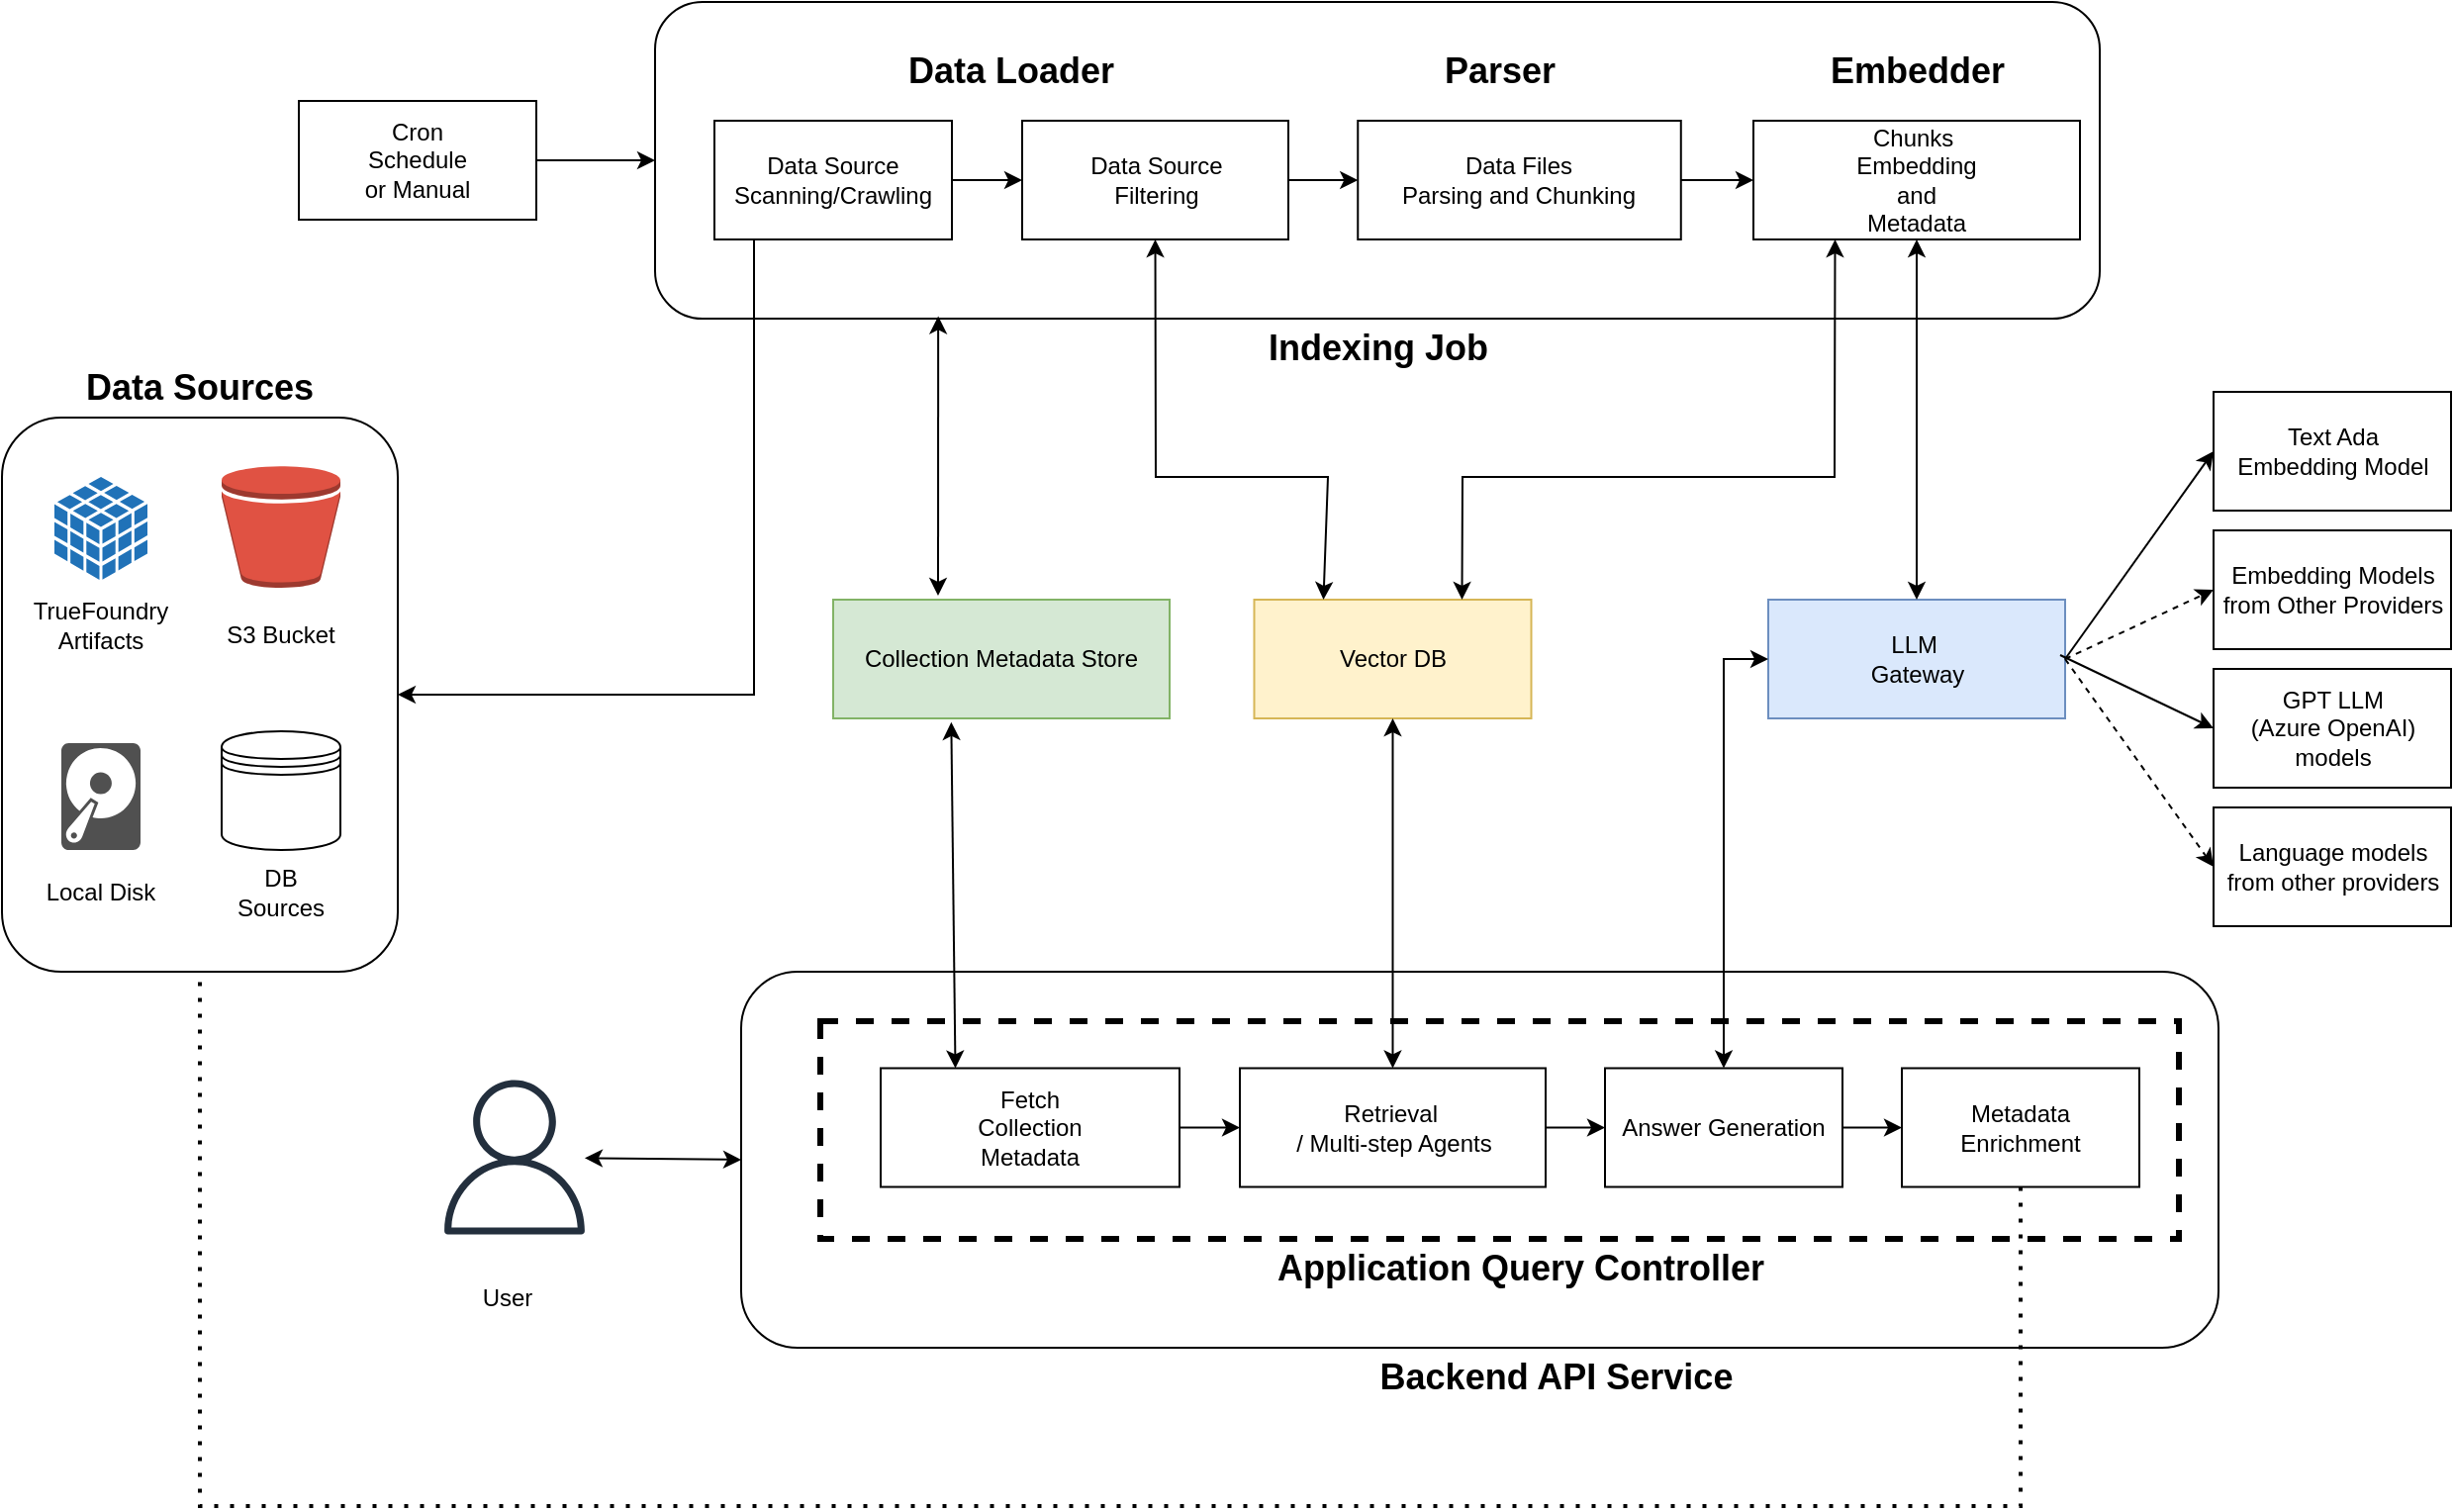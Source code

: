 <mxfile version="24.2.2" type="device">
  <diagram name="Page-1" id="6xTvG2J4V6oWj7Yo9foh">
    <mxGraphModel dx="1927" dy="800" grid="1" gridSize="10" guides="1" tooltips="1" connect="1" arrows="1" fold="1" page="1" pageScale="1" pageWidth="850" pageHeight="1100" math="0" shadow="0">
      <root>
        <mxCell id="0" />
        <mxCell id="1" parent="0" />
        <mxCell id="ho5sq9B0i_K1lFmaLsdT-4" value="" style="rounded=1;whiteSpace=wrap;html=1;fillColor=none;" parent="1" vertex="1">
          <mxGeometry x="253.5" y="550" width="746.5" height="190" as="geometry" />
        </mxCell>
        <mxCell id="ho5sq9B0i_K1lFmaLsdT-33" value="" style="rounded=0;whiteSpace=wrap;html=1;fillColor=none;dashed=1;strokeWidth=3;" parent="1" vertex="1">
          <mxGeometry x="293.5" y="575" width="686.5" height="110" as="geometry" />
        </mxCell>
        <mxCell id="8z7EWTUwoPRm_el4eQDr-21" value="" style="rounded=1;whiteSpace=wrap;html=1;fillColor=none;" parent="1" vertex="1">
          <mxGeometry x="210" y="60" width="730" height="160" as="geometry" />
        </mxCell>
        <mxCell id="8z7EWTUwoPRm_el4eQDr-4" value="Collection Metadata Store" style="rounded=0;whiteSpace=wrap;html=1;fillColor=#d5e8d4;strokeColor=#82b366;" parent="1" vertex="1">
          <mxGeometry x="300" y="362" width="170" height="60" as="geometry" />
        </mxCell>
        <mxCell id="8z7EWTUwoPRm_el4eQDr-5" value="Vector DB" style="rounded=0;whiteSpace=wrap;html=1;fillColor=#fff2cc;strokeColor=#d6b656;" parent="1" vertex="1">
          <mxGeometry x="512.75" y="362" width="140" height="60" as="geometry" />
        </mxCell>
        <mxCell id="ho5sq9B0i_K1lFmaLsdT-43" value="" style="edgeStyle=orthogonalEdgeStyle;rounded=0;orthogonalLoop=1;jettySize=auto;html=1;entryX=1;entryY=0.5;entryDx=0;entryDy=0;" parent="1" source="8z7EWTUwoPRm_el4eQDr-6" target="8z7EWTUwoPRm_el4eQDr-30" edge="1">
          <mxGeometry relative="1" as="geometry">
            <Array as="points">
              <mxPoint x="260" y="410" />
            </Array>
          </mxGeometry>
        </mxCell>
        <mxCell id="8z7EWTUwoPRm_el4eQDr-6" value="Data Source&lt;div&gt;Scanning/Crawling&lt;/div&gt;" style="rounded=0;whiteSpace=wrap;html=1;" parent="1" vertex="1">
          <mxGeometry x="240" y="120" width="120" height="60" as="geometry" />
        </mxCell>
        <mxCell id="8z7EWTUwoPRm_el4eQDr-7" value="Data Source&lt;div&gt;Filtering&lt;/div&gt;" style="rounded=0;whiteSpace=wrap;html=1;" parent="1" vertex="1">
          <mxGeometry x="395.5" y="120" width="134.5" height="60" as="geometry" />
        </mxCell>
        <mxCell id="8z7EWTUwoPRm_el4eQDr-8" value="Data Files&lt;div&gt;Parsing and Chunking&lt;/div&gt;" style="rounded=0;whiteSpace=wrap;html=1;" parent="1" vertex="1">
          <mxGeometry x="565.13" y="120" width="163.25" height="60" as="geometry" />
        </mxCell>
        <mxCell id="8z7EWTUwoPRm_el4eQDr-9" value="Chunks&amp;nbsp;&lt;div&gt;Embedding&lt;/div&gt;&lt;div&gt;and&lt;/div&gt;&lt;div&gt;Metadata&lt;/div&gt;" style="rounded=0;whiteSpace=wrap;html=1;" parent="1" vertex="1">
          <mxGeometry x="765" y="120" width="165" height="60" as="geometry" />
        </mxCell>
        <mxCell id="8z7EWTUwoPRm_el4eQDr-23" value="" style="endArrow=classic;html=1;rounded=0;exitX=1;exitY=0.5;exitDx=0;exitDy=0;entryX=0;entryY=0.5;entryDx=0;entryDy=0;" parent="1" source="8z7EWTUwoPRm_el4eQDr-6" target="8z7EWTUwoPRm_el4eQDr-7" edge="1">
          <mxGeometry width="50" height="50" relative="1" as="geometry">
            <mxPoint x="490" y="310" as="sourcePoint" />
            <mxPoint x="540" y="260" as="targetPoint" />
          </mxGeometry>
        </mxCell>
        <mxCell id="8z7EWTUwoPRm_el4eQDr-24" value="" style="endArrow=classic;html=1;rounded=0;entryX=0;entryY=0.5;entryDx=0;entryDy=0;exitX=1;exitY=0.5;exitDx=0;exitDy=0;" parent="1" source="8z7EWTUwoPRm_el4eQDr-7" target="8z7EWTUwoPRm_el4eQDr-8" edge="1">
          <mxGeometry width="50" height="50" relative="1" as="geometry">
            <mxPoint x="500" y="190" as="sourcePoint" />
            <mxPoint x="390" y="200" as="targetPoint" />
          </mxGeometry>
        </mxCell>
        <mxCell id="8z7EWTUwoPRm_el4eQDr-25" value="" style="endArrow=classic;html=1;rounded=0;entryX=0;entryY=0.5;entryDx=0;entryDy=0;exitX=1;exitY=0.5;exitDx=0;exitDy=0;" parent="1" source="8z7EWTUwoPRm_el4eQDr-8" target="8z7EWTUwoPRm_el4eQDr-9" edge="1">
          <mxGeometry width="50" height="50" relative="1" as="geometry">
            <mxPoint x="510" y="200" as="sourcePoint" />
            <mxPoint x="530" y="200" as="targetPoint" />
          </mxGeometry>
        </mxCell>
        <mxCell id="8z7EWTUwoPRm_el4eQDr-27" value="" style="endArrow=classic;html=1;rounded=0;exitX=0.25;exitY=1;exitDx=0;exitDy=0;startArrow=classic;startFill=1;entryX=0.75;entryY=0;entryDx=0;entryDy=0;" parent="1" source="8z7EWTUwoPRm_el4eQDr-9" target="8z7EWTUwoPRm_el4eQDr-5" edge="1">
          <mxGeometry width="50" height="50" relative="1" as="geometry">
            <mxPoint x="480" y="310" as="sourcePoint" />
            <mxPoint x="580" y="80" as="targetPoint" />
            <Array as="points">
              <mxPoint x="806" y="300" />
              <mxPoint x="618" y="300" />
            </Array>
          </mxGeometry>
        </mxCell>
        <mxCell id="8z7EWTUwoPRm_el4eQDr-29" value="" style="endArrow=classic;startArrow=classic;html=1;rounded=0;entryX=0.25;entryY=0;entryDx=0;entryDy=0;exitX=0.5;exitY=1;exitDx=0;exitDy=0;" parent="1" source="8z7EWTUwoPRm_el4eQDr-7" target="8z7EWTUwoPRm_el4eQDr-5" edge="1">
          <mxGeometry width="50" height="50" relative="1" as="geometry">
            <mxPoint x="410" y="310" as="sourcePoint" />
            <mxPoint x="460" y="260" as="targetPoint" />
            <Array as="points">
              <mxPoint x="463" y="300" />
              <mxPoint x="550" y="300" />
            </Array>
          </mxGeometry>
        </mxCell>
        <mxCell id="8z7EWTUwoPRm_el4eQDr-41" value="&lt;font style=&quot;font-size: 18px;&quot;&gt;&lt;b&gt;Indexing Job&lt;/b&gt;&lt;/font&gt;" style="text;html=1;align=center;verticalAlign=middle;resizable=0;points=[];autosize=1;strokeColor=none;fillColor=none;fontSize=16;" parent="1" vertex="1">
          <mxGeometry x="510" y="215" width="130" height="40" as="geometry" />
        </mxCell>
        <mxCell id="8z7EWTUwoPRm_el4eQDr-80" value="Cron&lt;div&gt;Schedule&lt;/div&gt;&lt;div&gt;or Manual&lt;/div&gt;" style="rounded=0;whiteSpace=wrap;html=1;" parent="1" vertex="1">
          <mxGeometry x="30" y="110" width="120" height="60" as="geometry" />
        </mxCell>
        <mxCell id="8z7EWTUwoPRm_el4eQDr-81" value="" style="endArrow=classic;html=1;rounded=0;exitX=1;exitY=0.5;exitDx=0;exitDy=0;entryX=0;entryY=0.5;entryDx=0;entryDy=0;" parent="1" source="8z7EWTUwoPRm_el4eQDr-80" target="8z7EWTUwoPRm_el4eQDr-21" edge="1">
          <mxGeometry width="50" height="50" relative="1" as="geometry">
            <mxPoint x="370" y="150" as="sourcePoint" />
            <mxPoint x="420" y="100" as="targetPoint" />
          </mxGeometry>
        </mxCell>
        <mxCell id="8z7EWTUwoPRm_el4eQDr-82" value="" style="endArrow=classic;startArrow=classic;html=1;rounded=0;exitX=0.196;exitY=0.992;exitDx=0;exitDy=0;exitPerimeter=0;" parent="1" source="8z7EWTUwoPRm_el4eQDr-21" edge="1">
          <mxGeometry width="50" height="50" relative="1" as="geometry">
            <mxPoint x="410" y="250" as="sourcePoint" />
            <mxPoint x="353" y="360" as="targetPoint" />
          </mxGeometry>
        </mxCell>
        <mxCell id="ho5sq9B0i_K1lFmaLsdT-1" value="&lt;div&gt;GPT LLM&lt;/div&gt;(Azure OpenAI)&lt;div&gt;models&lt;/div&gt;" style="rounded=0;whiteSpace=wrap;html=1;" parent="1" vertex="1">
          <mxGeometry x="997.5" y="397" width="120" height="60" as="geometry" />
        </mxCell>
        <mxCell id="ho5sq9B0i_K1lFmaLsdT-2" value="&lt;div&gt;&lt;/div&gt;&lt;div&gt;Language models&lt;/div&gt;&lt;div&gt;from other providers&lt;/div&gt;" style="rounded=0;whiteSpace=wrap;html=1;" parent="1" vertex="1">
          <mxGeometry x="997.5" y="467" width="120" height="60" as="geometry" />
        </mxCell>
        <mxCell id="ho5sq9B0i_K1lFmaLsdT-9" value="Fetch&lt;div&gt;Collection&lt;/div&gt;&lt;div&gt;Metadata&lt;/div&gt;" style="rounded=0;whiteSpace=wrap;html=1;" parent="1" vertex="1">
          <mxGeometry x="324" y="598.75" width="151" height="60" as="geometry" />
        </mxCell>
        <mxCell id="ho5sq9B0i_K1lFmaLsdT-38" value="" style="edgeStyle=orthogonalEdgeStyle;rounded=0;orthogonalLoop=1;jettySize=auto;html=1;" parent="1" source="ho5sq9B0i_K1lFmaLsdT-10" target="ho5sq9B0i_K1lFmaLsdT-11" edge="1">
          <mxGeometry relative="1" as="geometry" />
        </mxCell>
        <mxCell id="ho5sq9B0i_K1lFmaLsdT-10" value="Retrieval&amp;nbsp;&lt;div&gt;/ Multi-step Agents&lt;/div&gt;" style="rounded=0;whiteSpace=wrap;html=1;" parent="1" vertex="1">
          <mxGeometry x="505.5" y="598.75" width="154.5" height="60" as="geometry" />
        </mxCell>
        <mxCell id="ho5sq9B0i_K1lFmaLsdT-39" value="" style="edgeStyle=orthogonalEdgeStyle;rounded=0;orthogonalLoop=1;jettySize=auto;html=1;" parent="1" source="ho5sq9B0i_K1lFmaLsdT-11" target="ho5sq9B0i_K1lFmaLsdT-12" edge="1">
          <mxGeometry relative="1" as="geometry" />
        </mxCell>
        <mxCell id="ho5sq9B0i_K1lFmaLsdT-11" value="Answer Generation" style="rounded=0;whiteSpace=wrap;html=1;" parent="1" vertex="1">
          <mxGeometry x="690" y="598.75" width="120" height="60" as="geometry" />
        </mxCell>
        <mxCell id="ho5sq9B0i_K1lFmaLsdT-12" value="Metadata&lt;div&gt;Enrichment&lt;/div&gt;" style="rounded=0;whiteSpace=wrap;html=1;" parent="1" vertex="1">
          <mxGeometry x="840" y="598.75" width="120" height="60" as="geometry" />
        </mxCell>
        <mxCell id="ho5sq9B0i_K1lFmaLsdT-13" value="" style="endArrow=classic;html=1;rounded=0;exitX=1;exitY=0.5;exitDx=0;exitDy=0;entryX=0;entryY=0.5;entryDx=0;entryDy=0;" parent="1" source="ho5sq9B0i_K1lFmaLsdT-9" target="ho5sq9B0i_K1lFmaLsdT-10" edge="1">
          <mxGeometry width="50" height="50" relative="1" as="geometry">
            <mxPoint x="583.5" y="750" as="sourcePoint" />
            <mxPoint x="633.5" y="700" as="targetPoint" />
          </mxGeometry>
        </mxCell>
        <mxCell id="ho5sq9B0i_K1lFmaLsdT-16" value="" style="endArrow=classic;html=1;rounded=0;startArrow=classic;startFill=1;" parent="1" source="8z7EWTUwoPRm_el4eQDr-5" target="ho5sq9B0i_K1lFmaLsdT-10" edge="1">
          <mxGeometry width="50" height="50" relative="1" as="geometry">
            <mxPoint x="570" y="390" as="sourcePoint" />
            <mxPoint x="570" y="670" as="targetPoint" />
          </mxGeometry>
        </mxCell>
        <mxCell id="ho5sq9B0i_K1lFmaLsdT-20" value="&lt;div&gt;LLM&amp;nbsp;&lt;/div&gt;&lt;div&gt;Gateway&lt;/div&gt;" style="rounded=0;whiteSpace=wrap;html=1;fillColor=#dae8fc;strokeColor=#6c8ebf;" parent="1" vertex="1">
          <mxGeometry x="772.5" y="362" width="150" height="60" as="geometry" />
        </mxCell>
        <mxCell id="ho5sq9B0i_K1lFmaLsdT-21" value="Text Ada&lt;div&gt;Embedding Model&lt;/div&gt;" style="rounded=0;whiteSpace=wrap;html=1;" parent="1" vertex="1">
          <mxGeometry x="997.5" y="257" width="120" height="60" as="geometry" />
        </mxCell>
        <mxCell id="ho5sq9B0i_K1lFmaLsdT-22" value="Embedding Models&lt;div&gt;from Other Providers&lt;/div&gt;" style="rounded=0;whiteSpace=wrap;html=1;" parent="1" vertex="1">
          <mxGeometry x="997.5" y="327" width="120" height="60" as="geometry" />
        </mxCell>
        <mxCell id="ho5sq9B0i_K1lFmaLsdT-23" value="" style="endArrow=classic;html=1;rounded=0;entryX=0;entryY=0.5;entryDx=0;entryDy=0;exitX=1;exitY=0.5;exitDx=0;exitDy=0;" parent="1" source="ho5sq9B0i_K1lFmaLsdT-20" target="ho5sq9B0i_K1lFmaLsdT-21" edge="1">
          <mxGeometry width="50" height="50" relative="1" as="geometry">
            <mxPoint x="970" y="394.5" as="sourcePoint" />
            <mxPoint x="1577.5" y="427.5" as="targetPoint" />
          </mxGeometry>
        </mxCell>
        <mxCell id="ho5sq9B0i_K1lFmaLsdT-24" value="" style="endArrow=classic;html=1;rounded=0;dashed=1;entryX=0;entryY=0.5;entryDx=0;entryDy=0;exitX=1;exitY=0.5;exitDx=0;exitDy=0;" parent="1" source="ho5sq9B0i_K1lFmaLsdT-20" target="ho5sq9B0i_K1lFmaLsdT-22" edge="1">
          <mxGeometry width="50" height="50" relative="1" as="geometry">
            <mxPoint x="920" y="380" as="sourcePoint" />
            <mxPoint x="997.5" y="374.5" as="targetPoint" />
          </mxGeometry>
        </mxCell>
        <mxCell id="ho5sq9B0i_K1lFmaLsdT-26" value="" style="sketch=0;outlineConnect=0;fontColor=#232F3E;gradientColor=none;fillColor=#232F3D;strokeColor=none;dashed=0;verticalLabelPosition=bottom;verticalAlign=top;align=center;html=1;fontSize=12;fontStyle=0;aspect=fixed;pointerEvents=1;shape=mxgraph.aws4.user;" parent="1" vertex="1">
          <mxGeometry x="100" y="604.75" width="78" height="78" as="geometry" />
        </mxCell>
        <mxCell id="ho5sq9B0i_K1lFmaLsdT-27" value="" style="endArrow=classic;html=1;rounded=0;entryX=0;entryY=0.5;entryDx=0;entryDy=0;" parent="1" target="ho5sq9B0i_K1lFmaLsdT-1" edge="1">
          <mxGeometry width="50" height="50" relative="1" as="geometry">
            <mxPoint x="920" y="390" as="sourcePoint" />
            <mxPoint x="997.5" y="444.5" as="targetPoint" />
          </mxGeometry>
        </mxCell>
        <mxCell id="ho5sq9B0i_K1lFmaLsdT-28" value="" style="endArrow=classic;html=1;rounded=0;dashed=1;entryX=0;entryY=0.5;entryDx=0;entryDy=0;exitX=1;exitY=0.5;exitDx=0;exitDy=0;" parent="1" source="ho5sq9B0i_K1lFmaLsdT-20" target="ho5sq9B0i_K1lFmaLsdT-2" edge="1">
          <mxGeometry width="50" height="50" relative="1" as="geometry">
            <mxPoint x="970" y="394.5" as="sourcePoint" />
            <mxPoint x="1397.5" y="217.5" as="targetPoint" />
          </mxGeometry>
        </mxCell>
        <mxCell id="ho5sq9B0i_K1lFmaLsdT-30" value="" style="endArrow=classic;startArrow=classic;html=1;rounded=0;entryX=0;entryY=0.5;entryDx=0;entryDy=0;" parent="1" source="ho5sq9B0i_K1lFmaLsdT-26" target="ho5sq9B0i_K1lFmaLsdT-4" edge="1">
          <mxGeometry width="50" height="50" relative="1" as="geometry">
            <mxPoint x="208.955" y="630" as="sourcePoint" />
            <mxPoint x="623.5" y="580" as="targetPoint" />
          </mxGeometry>
        </mxCell>
        <mxCell id="ho5sq9B0i_K1lFmaLsdT-31" value="" style="endArrow=classic;startArrow=classic;html=1;rounded=0;entryX=0;entryY=0.5;entryDx=0;entryDy=0;exitX=0.5;exitY=0;exitDx=0;exitDy=0;" parent="1" source="ho5sq9B0i_K1lFmaLsdT-11" target="ho5sq9B0i_K1lFmaLsdT-20" edge="1">
          <mxGeometry width="50" height="50" relative="1" as="geometry">
            <mxPoint x="913.5" y="680" as="sourcePoint" />
            <mxPoint x="983.5" y="680" as="targetPoint" />
            <Array as="points">
              <mxPoint x="750" y="392" />
            </Array>
          </mxGeometry>
        </mxCell>
        <mxCell id="ho5sq9B0i_K1lFmaLsdT-32" value="&lt;font style=&quot;font-size: 18px;&quot;&gt;&lt;b&gt;Backend API Service&lt;/b&gt;&lt;/font&gt;" style="text;html=1;align=center;verticalAlign=middle;resizable=0;points=[];autosize=1;strokeColor=none;fillColor=none;fontSize=16;" parent="1" vertex="1">
          <mxGeometry x="565" y="735" width="200" height="40" as="geometry" />
        </mxCell>
        <mxCell id="ho5sq9B0i_K1lFmaLsdT-35" value="" style="endArrow=classic;startArrow=classic;html=1;rounded=0;entryX=0.351;entryY=1.032;entryDx=0;entryDy=0;exitX=0.25;exitY=0;exitDx=0;exitDy=0;entryPerimeter=0;" parent="1" source="ho5sq9B0i_K1lFmaLsdT-9" target="8z7EWTUwoPRm_el4eQDr-4" edge="1">
          <mxGeometry width="50" height="50" relative="1" as="geometry">
            <mxPoint x="470" y="470" as="sourcePoint" />
            <mxPoint x="520" y="420" as="targetPoint" />
          </mxGeometry>
        </mxCell>
        <mxCell id="ho5sq9B0i_K1lFmaLsdT-37" value="&lt;b&gt;&lt;font style=&quot;font-size: 18px;&quot;&gt;Application Query Controller&lt;/font&gt;&lt;/b&gt;" style="text;html=1;align=center;verticalAlign=middle;resizable=0;points=[];autosize=1;strokeColor=none;fillColor=none;fontSize=16;" parent="1" vertex="1">
          <mxGeometry x="511.75" y="680" width="270" height="40" as="geometry" />
        </mxCell>
        <mxCell id="ho5sq9B0i_K1lFmaLsdT-46" value="" style="group" parent="1" vertex="1" connectable="0">
          <mxGeometry x="-120" y="270" width="200" height="280" as="geometry" />
        </mxCell>
        <mxCell id="8z7EWTUwoPRm_el4eQDr-30" value="" style="rounded=1;whiteSpace=wrap;html=1;fillColor=none;" parent="ho5sq9B0i_K1lFmaLsdT-46" vertex="1">
          <mxGeometry width="200" height="280" as="geometry" />
        </mxCell>
        <mxCell id="8z7EWTUwoPRm_el4eQDr-1" value="" style="outlineConnect=0;dashed=0;verticalLabelPosition=bottom;verticalAlign=top;align=center;html=1;shape=mxgraph.aws3.bucket;fillColor=#E05243;gradientColor=none;" parent="ho5sq9B0i_K1lFmaLsdT-46" vertex="1">
          <mxGeometry x="111" y="24.5" width="60" height="61.5" as="geometry" />
        </mxCell>
        <mxCell id="8z7EWTUwoPRm_el4eQDr-2" value="" style="sketch=0;pointerEvents=1;shadow=0;dashed=0;html=1;strokeColor=none;fillColor=#505050;labelPosition=center;verticalLabelPosition=bottom;verticalAlign=top;outlineConnect=0;align=center;shape=mxgraph.office.devices.hard_disk;" parent="ho5sq9B0i_K1lFmaLsdT-46" vertex="1">
          <mxGeometry x="30" y="164.5" width="40" height="54" as="geometry" />
        </mxCell>
        <mxCell id="8z7EWTUwoPRm_el4eQDr-3" value="" style="sketch=0;shadow=0;dashed=0;html=1;strokeColor=none;labelPosition=center;verticalLabelPosition=bottom;verticalAlign=top;outlineConnect=0;align=center;shape=mxgraph.office.databases.database_cube;fillColor=#2072B8;" parent="ho5sq9B0i_K1lFmaLsdT-46" vertex="1">
          <mxGeometry x="26.5" y="30" width="47" height="52" as="geometry" />
        </mxCell>
        <mxCell id="8z7EWTUwoPRm_el4eQDr-31" value="TrueFoundry&lt;div&gt;Artifacts&lt;/div&gt;" style="text;html=1;align=center;verticalAlign=middle;whiteSpace=wrap;rounded=0;" parent="ho5sq9B0i_K1lFmaLsdT-46" vertex="1">
          <mxGeometry x="20" y="90" width="60" height="30" as="geometry" />
        </mxCell>
        <mxCell id="8z7EWTUwoPRm_el4eQDr-32" value="Local Disk" style="text;html=1;align=center;verticalAlign=middle;whiteSpace=wrap;rounded=0;" parent="ho5sq9B0i_K1lFmaLsdT-46" vertex="1">
          <mxGeometry x="20" y="224.5" width="60" height="30" as="geometry" />
        </mxCell>
        <mxCell id="8z7EWTUwoPRm_el4eQDr-33" value="S3 Bucket" style="text;html=1;align=center;verticalAlign=middle;whiteSpace=wrap;rounded=0;" parent="ho5sq9B0i_K1lFmaLsdT-46" vertex="1">
          <mxGeometry x="111" y="94.5" width="60" height="30" as="geometry" />
        </mxCell>
        <mxCell id="ho5sq9B0i_K1lFmaLsdT-44" value="" style="shape=datastore;whiteSpace=wrap;html=1;" parent="ho5sq9B0i_K1lFmaLsdT-46" vertex="1">
          <mxGeometry x="111" y="158.5" width="60" height="60" as="geometry" />
        </mxCell>
        <mxCell id="ho5sq9B0i_K1lFmaLsdT-45" value="DB Sources" style="text;html=1;align=center;verticalAlign=middle;whiteSpace=wrap;rounded=0;" parent="ho5sq9B0i_K1lFmaLsdT-46" vertex="1">
          <mxGeometry x="111" y="224.5" width="60" height="30" as="geometry" />
        </mxCell>
        <mxCell id="ho5sq9B0i_K1lFmaLsdT-47" value="" style="endArrow=none;dashed=1;html=1;dashPattern=1 3;strokeWidth=2;rounded=0;entryX=0.5;entryY=1;entryDx=0;entryDy=0;exitX=0.5;exitY=1;exitDx=0;exitDy=0;" parent="1" source="ho5sq9B0i_K1lFmaLsdT-12" target="8z7EWTUwoPRm_el4eQDr-30" edge="1">
          <mxGeometry width="50" height="50" relative="1" as="geometry">
            <mxPoint x="960" y="820" as="sourcePoint" />
            <mxPoint x="-30" y="570" as="targetPoint" />
            <Array as="points">
              <mxPoint x="900" y="820" />
              <mxPoint x="-20" y="820" />
            </Array>
          </mxGeometry>
        </mxCell>
        <mxCell id="ho5sq9B0i_K1lFmaLsdT-48" value="User" style="text;html=1;align=center;verticalAlign=middle;resizable=0;points=[];autosize=1;strokeColor=none;fillColor=none;" parent="1" vertex="1">
          <mxGeometry x="110" y="700" width="50" height="30" as="geometry" />
        </mxCell>
        <mxCell id="ho5sq9B0i_K1lFmaLsdT-50" value="" style="endArrow=classic;startArrow=classic;html=1;rounded=0;exitX=0.5;exitY=1;exitDx=0;exitDy=0;" parent="1" source="8z7EWTUwoPRm_el4eQDr-9" target="ho5sq9B0i_K1lFmaLsdT-20" edge="1">
          <mxGeometry width="50" height="50" relative="1" as="geometry">
            <mxPoint x="363" y="229" as="sourcePoint" />
            <mxPoint x="363" y="370" as="targetPoint" />
          </mxGeometry>
        </mxCell>
        <mxCell id="ho5sq9B0i_K1lFmaLsdT-52" value="&lt;font style=&quot;font-size: 18px;&quot;&gt;&lt;b&gt;Data Sources&lt;/b&gt;&lt;/font&gt;" style="text;html=1;align=center;verticalAlign=middle;whiteSpace=wrap;rounded=0;" parent="1" vertex="1">
          <mxGeometry x="-90" y="240" width="140" height="30" as="geometry" />
        </mxCell>
        <mxCell id="ho5sq9B0i_K1lFmaLsdT-53" value="&lt;font style=&quot;font-size: 18px;&quot;&gt;&lt;b&gt;Data Loader&lt;/b&gt;&lt;/font&gt;" style="text;html=1;align=center;verticalAlign=middle;whiteSpace=wrap;rounded=0;" parent="1" vertex="1">
          <mxGeometry x="330" y="80" width="120" height="30" as="geometry" />
        </mxCell>
        <mxCell id="ho5sq9B0i_K1lFmaLsdT-54" value="&lt;font style=&quot;font-size: 18px;&quot;&gt;&lt;b&gt;Parser&lt;/b&gt;&lt;/font&gt;" style="text;html=1;align=center;verticalAlign=middle;whiteSpace=wrap;rounded=0;" parent="1" vertex="1">
          <mxGeometry x="576.75" y="80" width="120" height="30" as="geometry" />
        </mxCell>
        <mxCell id="ho5sq9B0i_K1lFmaLsdT-55" value="&lt;font style=&quot;font-size: 18px;&quot;&gt;&lt;b&gt;Embedder&lt;/b&gt;&lt;/font&gt;" style="text;html=1;align=center;verticalAlign=middle;whiteSpace=wrap;rounded=0;" parent="1" vertex="1">
          <mxGeometry x="787.5" y="80" width="120" height="30" as="geometry" />
        </mxCell>
      </root>
    </mxGraphModel>
  </diagram>
</mxfile>
